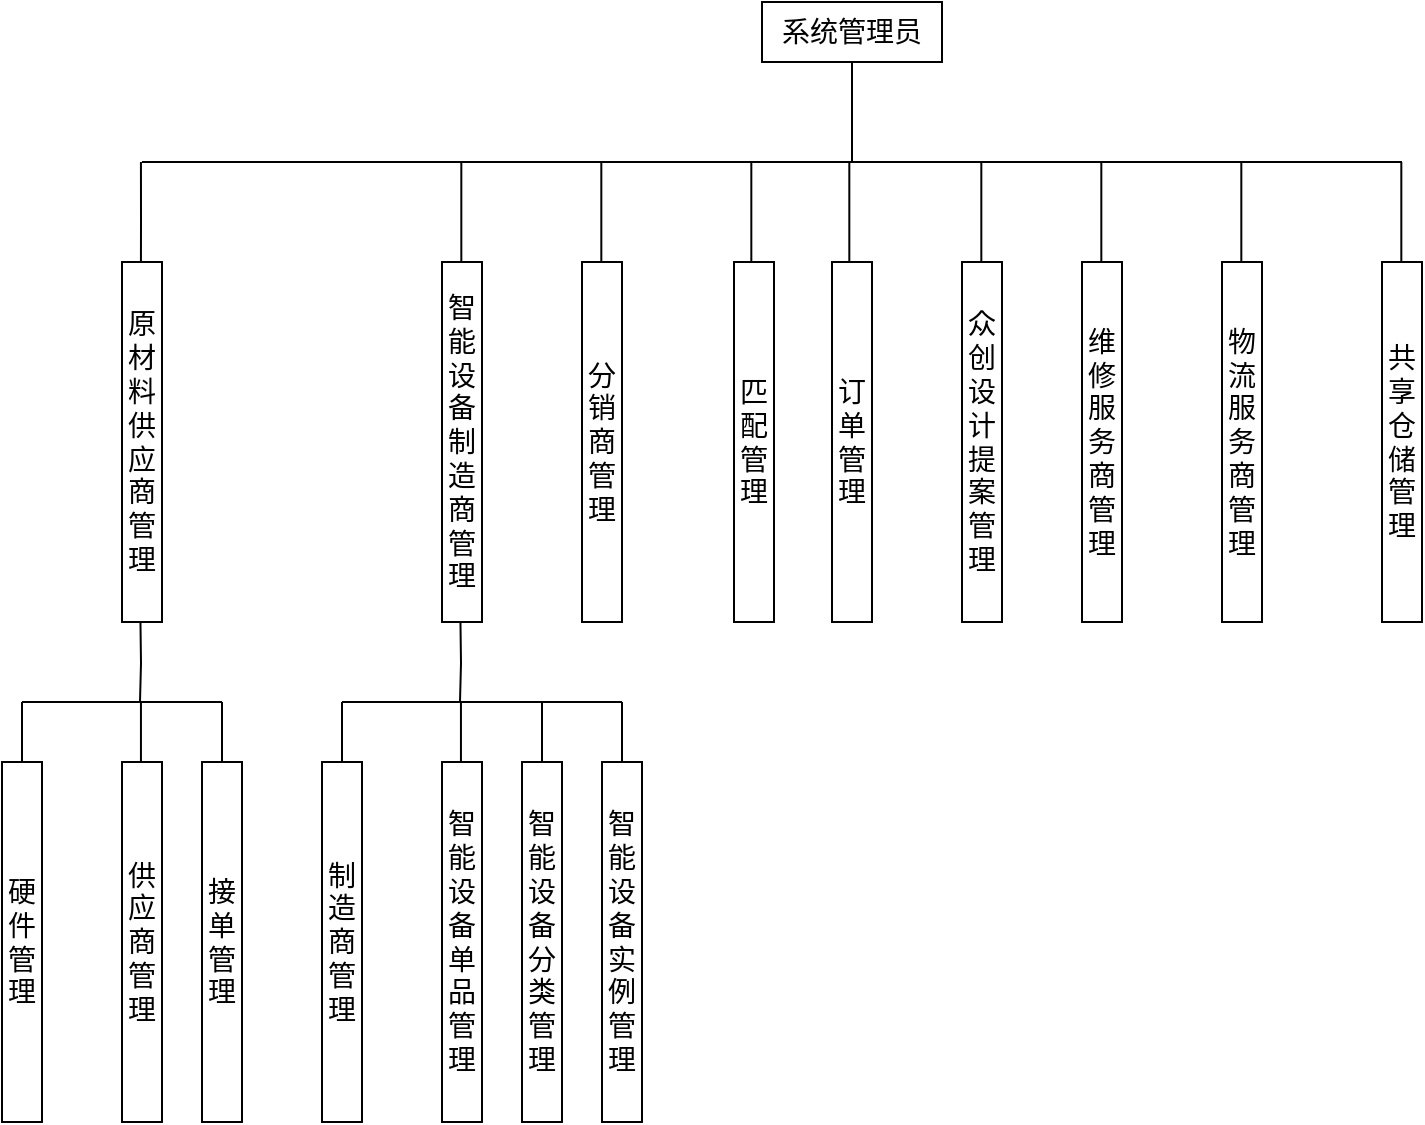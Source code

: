 <mxfile version="27.0.8">
  <diagram name="第 1 页" id="95vUgSC7T32fL4YjxQwA">
    <mxGraphModel dx="827" dy="483" grid="1" gridSize="10" guides="1" tooltips="1" connect="1" arrows="1" fold="1" page="1" pageScale="1" pageWidth="827" pageHeight="1169" math="0" shadow="0">
      <root>
        <mxCell id="0" />
        <mxCell id="1" parent="0" />
        <mxCell id="3dc5REjuBmrsL4gXMFOv-6" value="" style="endArrow=none;html=1;rounded=0;strokeColor=default;align=center;verticalAlign=middle;fontFamily=Helvetica;fontSize=11;fontColor=default;labelBackgroundColor=default;edgeStyle=orthogonalEdgeStyle;" edge="1" parent="1">
          <mxGeometry width="50" height="50" relative="1" as="geometry">
            <mxPoint x="70" y="130" as="sourcePoint" />
            <mxPoint x="700" y="130" as="targetPoint" />
          </mxGeometry>
        </mxCell>
        <mxCell id="3dc5REjuBmrsL4gXMFOv-49" value="" style="group" vertex="1" connectable="0" parent="1">
          <mxGeometry x="380" y="50" width="90" height="80" as="geometry" />
        </mxCell>
        <mxCell id="3dc5REjuBmrsL4gXMFOv-5" style="edgeStyle=orthogonalEdgeStyle;rounded=0;orthogonalLoop=1;jettySize=auto;html=1;exitX=0.5;exitY=1;exitDx=0;exitDy=0;endArrow=none;startFill=0;" edge="1" parent="3dc5REjuBmrsL4gXMFOv-49" source="3dc5REjuBmrsL4gXMFOv-2">
          <mxGeometry relative="1" as="geometry">
            <mxPoint x="45" y="80" as="targetPoint" />
          </mxGeometry>
        </mxCell>
        <mxCell id="3dc5REjuBmrsL4gXMFOv-2" value="&lt;font style=&quot;font-size: 14px;&quot;&gt;系统管理员&lt;/font&gt;" style="rounded=0;whiteSpace=wrap;html=1;" vertex="1" parent="3dc5REjuBmrsL4gXMFOv-49">
          <mxGeometry width="90" height="30" as="geometry" />
        </mxCell>
        <mxCell id="3dc5REjuBmrsL4gXMFOv-12" value="&lt;font style=&quot;font-size: 14px;&quot;&gt;分销商管理&lt;/font&gt;" style="rounded=0;whiteSpace=wrap;html=1;container=0;" vertex="1" parent="1">
          <mxGeometry x="290" y="180" width="20" height="180" as="geometry" />
        </mxCell>
        <mxCell id="3dc5REjuBmrsL4gXMFOv-16" value="&lt;span style=&quot;font-size: 14px;&quot;&gt;匹配管理&lt;/span&gt;" style="rounded=0;whiteSpace=wrap;html=1;container=0;" vertex="1" parent="1">
          <mxGeometry x="366" y="180" width="20" height="180" as="geometry" />
        </mxCell>
        <mxCell id="3dc5REjuBmrsL4gXMFOv-7" value="" style="endArrow=none;html=1;rounded=0;strokeColor=default;align=center;verticalAlign=middle;fontFamily=Helvetica;fontSize=11;fontColor=default;labelBackgroundColor=default;edgeStyle=orthogonalEdgeStyle;" edge="1" parent="1">
          <mxGeometry width="50" height="50" relative="1" as="geometry">
            <mxPoint x="69.47" y="180" as="sourcePoint" />
            <mxPoint x="69.47" y="130" as="targetPoint" />
            <Array as="points">
              <mxPoint x="69.47" y="160" />
              <mxPoint x="69.47" y="160" />
            </Array>
          </mxGeometry>
        </mxCell>
        <mxCell id="3dc5REjuBmrsL4gXMFOv-10" value="&lt;font style=&quot;font-size: 14px;&quot;&gt;原材料供应商管理&lt;/font&gt;" style="rounded=0;whiteSpace=wrap;html=1;container=0;" vertex="1" parent="1">
          <mxGeometry x="60" y="180" width="20" height="180" as="geometry" />
        </mxCell>
        <mxCell id="3dc5REjuBmrsL4gXMFOv-11" value="&lt;font style=&quot;font-size: 14px;&quot;&gt;智能设备制造商管理&lt;/font&gt;" style="rounded=0;whiteSpace=wrap;html=1;container=0;" vertex="1" parent="1">
          <mxGeometry x="220" y="180" width="20" height="180" as="geometry" />
        </mxCell>
        <mxCell id="3dc5REjuBmrsL4gXMFOv-22" value="&lt;span style=&quot;font-size: 14px;&quot;&gt;订单管理&lt;/span&gt;" style="rounded=0;whiteSpace=wrap;html=1;container=0;" vertex="1" parent="1">
          <mxGeometry x="415" y="180" width="20" height="180" as="geometry" />
        </mxCell>
        <mxCell id="3dc5REjuBmrsL4gXMFOv-39" value="&lt;span style=&quot;font-size: 14px;&quot;&gt;共享仓储管理&lt;/span&gt;" style="rounded=0;whiteSpace=wrap;html=1;container=0;" vertex="1" parent="1">
          <mxGeometry x="690" y="180" width="20" height="180" as="geometry" />
        </mxCell>
        <mxCell id="3dc5REjuBmrsL4gXMFOv-42" value="&lt;span style=&quot;font-size: 14px;&quot;&gt;物流服务商管理&lt;/span&gt;" style="rounded=0;whiteSpace=wrap;html=1;container=0;" vertex="1" parent="1">
          <mxGeometry x="610" y="180" width="20" height="180" as="geometry" />
        </mxCell>
        <mxCell id="3dc5REjuBmrsL4gXMFOv-45" value="&lt;span style=&quot;font-size: 14px;&quot;&gt;维修服务商管理&lt;/span&gt;" style="rounded=0;whiteSpace=wrap;html=1;container=0;" vertex="1" parent="1">
          <mxGeometry x="540" y="180" width="20" height="180" as="geometry" />
        </mxCell>
        <mxCell id="3dc5REjuBmrsL4gXMFOv-48" value="&lt;span style=&quot;font-size: 14px;&quot;&gt;众创设计提案管理&lt;/span&gt;" style="rounded=0;whiteSpace=wrap;html=1;container=0;" vertex="1" parent="1">
          <mxGeometry x="480" y="180" width="20" height="180" as="geometry" />
        </mxCell>
        <mxCell id="3dc5REjuBmrsL4gXMFOv-52" value="" style="endArrow=none;html=1;rounded=0;strokeColor=default;align=center;verticalAlign=middle;fontFamily=Helvetica;fontSize=11;fontColor=default;labelBackgroundColor=default;edgeStyle=orthogonalEdgeStyle;" edge="1" parent="1">
          <mxGeometry width="50" height="50" relative="1" as="geometry">
            <mxPoint x="229.66" y="180" as="sourcePoint" />
            <mxPoint x="229.66" y="130" as="targetPoint" />
          </mxGeometry>
        </mxCell>
        <mxCell id="3dc5REjuBmrsL4gXMFOv-53" value="" style="endArrow=none;html=1;rounded=0;strokeColor=default;align=center;verticalAlign=middle;fontFamily=Helvetica;fontSize=11;fontColor=default;labelBackgroundColor=default;edgeStyle=orthogonalEdgeStyle;" edge="1" parent="1">
          <mxGeometry width="50" height="50" relative="1" as="geometry">
            <mxPoint x="374.66" y="180" as="sourcePoint" />
            <mxPoint x="374.66" y="130" as="targetPoint" />
          </mxGeometry>
        </mxCell>
        <mxCell id="3dc5REjuBmrsL4gXMFOv-54" value="" style="endArrow=none;html=1;rounded=0;strokeColor=default;align=center;verticalAlign=middle;fontFamily=Helvetica;fontSize=11;fontColor=default;labelBackgroundColor=default;edgeStyle=orthogonalEdgeStyle;" edge="1" parent="1">
          <mxGeometry width="50" height="50" relative="1" as="geometry">
            <mxPoint x="299.66" y="180" as="sourcePoint" />
            <mxPoint x="299.66" y="130" as="targetPoint" />
          </mxGeometry>
        </mxCell>
        <mxCell id="3dc5REjuBmrsL4gXMFOv-55" value="" style="endArrow=none;html=1;rounded=0;strokeColor=default;align=center;verticalAlign=middle;fontFamily=Helvetica;fontSize=11;fontColor=default;labelBackgroundColor=default;edgeStyle=orthogonalEdgeStyle;" edge="1" parent="1">
          <mxGeometry width="50" height="50" relative="1" as="geometry">
            <mxPoint x="489.66" y="180" as="sourcePoint" />
            <mxPoint x="489.66" y="130" as="targetPoint" />
          </mxGeometry>
        </mxCell>
        <mxCell id="3dc5REjuBmrsL4gXMFOv-56" value="" style="endArrow=none;html=1;rounded=0;strokeColor=default;align=center;verticalAlign=middle;fontFamily=Helvetica;fontSize=11;fontColor=default;labelBackgroundColor=default;edgeStyle=orthogonalEdgeStyle;" edge="1" parent="1">
          <mxGeometry width="50" height="50" relative="1" as="geometry">
            <mxPoint x="549.66" y="180" as="sourcePoint" />
            <mxPoint x="549.66" y="130" as="targetPoint" />
          </mxGeometry>
        </mxCell>
        <mxCell id="3dc5REjuBmrsL4gXMFOv-57" value="" style="endArrow=none;html=1;rounded=0;strokeColor=default;align=center;verticalAlign=middle;fontFamily=Helvetica;fontSize=11;fontColor=default;labelBackgroundColor=default;edgeStyle=orthogonalEdgeStyle;" edge="1" parent="1">
          <mxGeometry width="50" height="50" relative="1" as="geometry">
            <mxPoint x="423.66" y="180" as="sourcePoint" />
            <mxPoint x="423.66" y="130" as="targetPoint" />
          </mxGeometry>
        </mxCell>
        <mxCell id="3dc5REjuBmrsL4gXMFOv-64" value="" style="endArrow=none;html=1;rounded=0;strokeColor=default;align=center;verticalAlign=middle;fontFamily=Helvetica;fontSize=11;fontColor=default;labelBackgroundColor=default;edgeStyle=orthogonalEdgeStyle;" edge="1" parent="1">
          <mxGeometry width="50" height="50" relative="1" as="geometry">
            <mxPoint x="619.66" y="180" as="sourcePoint" />
            <mxPoint x="619.66" y="130" as="targetPoint" />
          </mxGeometry>
        </mxCell>
        <mxCell id="3dc5REjuBmrsL4gXMFOv-65" value="" style="endArrow=none;html=1;rounded=0;strokeColor=default;align=center;verticalAlign=middle;fontFamily=Helvetica;fontSize=11;fontColor=default;labelBackgroundColor=default;edgeStyle=orthogonalEdgeStyle;" edge="1" parent="1">
          <mxGeometry width="50" height="50" relative="1" as="geometry">
            <mxPoint x="699.66" y="180" as="sourcePoint" />
            <mxPoint x="699.66" y="130" as="targetPoint" />
          </mxGeometry>
        </mxCell>
        <mxCell id="3dc5REjuBmrsL4gXMFOv-83" value="" style="group" vertex="1" connectable="0" parent="1">
          <mxGeometry y="360" width="120" height="250" as="geometry" />
        </mxCell>
        <mxCell id="3dc5REjuBmrsL4gXMFOv-70" value="" style="endArrow=none;html=1;rounded=0;strokeColor=default;align=center;verticalAlign=middle;fontFamily=Helvetica;fontSize=11;fontColor=default;labelBackgroundColor=default;edgeStyle=orthogonalEdgeStyle;" edge="1" parent="3dc5REjuBmrsL4gXMFOv-83">
          <mxGeometry width="50" height="50" relative="1" as="geometry">
            <mxPoint x="69" y="40" as="sourcePoint" />
            <mxPoint x="69.23" as="targetPoint" />
          </mxGeometry>
        </mxCell>
        <mxCell id="3dc5REjuBmrsL4gXMFOv-71" value="" style="endArrow=none;html=1;rounded=0;strokeColor=default;align=center;verticalAlign=middle;fontFamily=Helvetica;fontSize=11;fontColor=default;labelBackgroundColor=default;edgeStyle=orthogonalEdgeStyle;" edge="1" parent="3dc5REjuBmrsL4gXMFOv-83">
          <mxGeometry width="50" height="50" relative="1" as="geometry">
            <mxPoint x="10" y="40" as="sourcePoint" />
            <mxPoint x="110" y="40" as="targetPoint" />
          </mxGeometry>
        </mxCell>
        <mxCell id="3dc5REjuBmrsL4gXMFOv-75" value="" style="endArrow=none;html=1;rounded=0;strokeColor=default;align=center;verticalAlign=middle;fontFamily=Helvetica;fontSize=11;fontColor=default;labelBackgroundColor=default;edgeStyle=orthogonalEdgeStyle;" edge="1" parent="3dc5REjuBmrsL4gXMFOv-83">
          <mxGeometry width="50" height="50" relative="1" as="geometry">
            <mxPoint x="10" y="70" as="sourcePoint" />
            <mxPoint x="10" y="40" as="targetPoint" />
          </mxGeometry>
        </mxCell>
        <mxCell id="3dc5REjuBmrsL4gXMFOv-76" value="" style="endArrow=none;html=1;rounded=0;strokeColor=default;align=center;verticalAlign=middle;fontFamily=Helvetica;fontSize=11;fontColor=default;labelBackgroundColor=default;edgeStyle=orthogonalEdgeStyle;" edge="1" parent="3dc5REjuBmrsL4gXMFOv-83">
          <mxGeometry width="50" height="50" relative="1" as="geometry">
            <mxPoint x="69.47" y="70" as="sourcePoint" />
            <mxPoint x="69.47" y="40" as="targetPoint" />
          </mxGeometry>
        </mxCell>
        <mxCell id="3dc5REjuBmrsL4gXMFOv-77" value="" style="endArrow=none;html=1;rounded=0;strokeColor=default;align=center;verticalAlign=middle;fontFamily=Helvetica;fontSize=11;fontColor=default;labelBackgroundColor=default;edgeStyle=orthogonalEdgeStyle;" edge="1" parent="3dc5REjuBmrsL4gXMFOv-83">
          <mxGeometry width="50" height="50" relative="1" as="geometry">
            <mxPoint x="110" y="70" as="sourcePoint" />
            <mxPoint x="110" y="40" as="targetPoint" />
          </mxGeometry>
        </mxCell>
        <mxCell id="3dc5REjuBmrsL4gXMFOv-78" value="&lt;font style=&quot;font-size: 14px;&quot;&gt;硬件管理&lt;/font&gt;" style="rounded=0;whiteSpace=wrap;html=1;container=0;" vertex="1" parent="3dc5REjuBmrsL4gXMFOv-83">
          <mxGeometry y="70" width="20" height="180" as="geometry" />
        </mxCell>
        <mxCell id="3dc5REjuBmrsL4gXMFOv-79" value="&lt;font style=&quot;font-size: 14px;&quot;&gt;接单管理&lt;/font&gt;" style="rounded=0;whiteSpace=wrap;html=1;container=0;" vertex="1" parent="3dc5REjuBmrsL4gXMFOv-83">
          <mxGeometry x="100" y="70" width="20" height="180" as="geometry" />
        </mxCell>
        <mxCell id="3dc5REjuBmrsL4gXMFOv-80" value="&lt;font style=&quot;font-size: 14px;&quot;&gt;供应商管理&lt;/font&gt;" style="rounded=0;whiteSpace=wrap;html=1;container=0;" vertex="1" parent="3dc5REjuBmrsL4gXMFOv-83">
          <mxGeometry x="60" y="70" width="20" height="180" as="geometry" />
        </mxCell>
        <mxCell id="3dc5REjuBmrsL4gXMFOv-84" value="" style="group" vertex="1" connectable="0" parent="1">
          <mxGeometry x="160" y="360" width="120" height="250" as="geometry" />
        </mxCell>
        <mxCell id="3dc5REjuBmrsL4gXMFOv-85" value="" style="endArrow=none;html=1;rounded=0;strokeColor=default;align=center;verticalAlign=middle;fontFamily=Helvetica;fontSize=11;fontColor=default;labelBackgroundColor=default;edgeStyle=orthogonalEdgeStyle;" edge="1" parent="3dc5REjuBmrsL4gXMFOv-84">
          <mxGeometry width="50" height="50" relative="1" as="geometry">
            <mxPoint x="69" y="40" as="sourcePoint" />
            <mxPoint x="69.23" as="targetPoint" />
          </mxGeometry>
        </mxCell>
        <mxCell id="3dc5REjuBmrsL4gXMFOv-86" value="" style="endArrow=none;html=1;rounded=0;strokeColor=default;align=center;verticalAlign=middle;fontFamily=Helvetica;fontSize=11;fontColor=default;labelBackgroundColor=default;edgeStyle=orthogonalEdgeStyle;" edge="1" parent="3dc5REjuBmrsL4gXMFOv-84">
          <mxGeometry width="50" height="50" relative="1" as="geometry">
            <mxPoint x="10" y="40" as="sourcePoint" />
            <mxPoint x="150" y="40" as="targetPoint" />
          </mxGeometry>
        </mxCell>
        <mxCell id="3dc5REjuBmrsL4gXMFOv-87" value="" style="endArrow=none;html=1;rounded=0;strokeColor=default;align=center;verticalAlign=middle;fontFamily=Helvetica;fontSize=11;fontColor=default;labelBackgroundColor=default;edgeStyle=orthogonalEdgeStyle;" edge="1" parent="3dc5REjuBmrsL4gXMFOv-84">
          <mxGeometry width="50" height="50" relative="1" as="geometry">
            <mxPoint x="10" y="70" as="sourcePoint" />
            <mxPoint x="10" y="40" as="targetPoint" />
          </mxGeometry>
        </mxCell>
        <mxCell id="3dc5REjuBmrsL4gXMFOv-88" value="" style="endArrow=none;html=1;rounded=0;strokeColor=default;align=center;verticalAlign=middle;fontFamily=Helvetica;fontSize=11;fontColor=default;labelBackgroundColor=default;edgeStyle=orthogonalEdgeStyle;" edge="1" parent="3dc5REjuBmrsL4gXMFOv-84">
          <mxGeometry width="50" height="50" relative="1" as="geometry">
            <mxPoint x="69.47" y="70" as="sourcePoint" />
            <mxPoint x="69.47" y="40" as="targetPoint" />
          </mxGeometry>
        </mxCell>
        <mxCell id="3dc5REjuBmrsL4gXMFOv-89" value="" style="endArrow=none;html=1;rounded=0;strokeColor=default;align=center;verticalAlign=middle;fontFamily=Helvetica;fontSize=11;fontColor=default;labelBackgroundColor=default;edgeStyle=orthogonalEdgeStyle;" edge="1" parent="3dc5REjuBmrsL4gXMFOv-84">
          <mxGeometry width="50" height="50" relative="1" as="geometry">
            <mxPoint x="110" y="70" as="sourcePoint" />
            <mxPoint x="110" y="40" as="targetPoint" />
          </mxGeometry>
        </mxCell>
        <mxCell id="3dc5REjuBmrsL4gXMFOv-90" value="&lt;font style=&quot;font-size: 14px;&quot;&gt;制造商管理&lt;/font&gt;" style="rounded=0;whiteSpace=wrap;html=1;container=0;" vertex="1" parent="3dc5REjuBmrsL4gXMFOv-84">
          <mxGeometry y="70" width="20" height="180" as="geometry" />
        </mxCell>
        <mxCell id="3dc5REjuBmrsL4gXMFOv-91" value="&lt;font style=&quot;font-size: 14px;&quot;&gt;智能设备分类管理&lt;/font&gt;" style="rounded=0;whiteSpace=wrap;html=1;container=0;" vertex="1" parent="3dc5REjuBmrsL4gXMFOv-84">
          <mxGeometry x="100" y="70" width="20" height="180" as="geometry" />
        </mxCell>
        <mxCell id="3dc5REjuBmrsL4gXMFOv-92" value="&lt;font style=&quot;font-size: 14px;&quot;&gt;智能设备单品管理&lt;/font&gt;" style="rounded=0;whiteSpace=wrap;html=1;container=0;" vertex="1" parent="3dc5REjuBmrsL4gXMFOv-84">
          <mxGeometry x="60" y="70" width="20" height="180" as="geometry" />
        </mxCell>
        <mxCell id="3dc5REjuBmrsL4gXMFOv-94" value="" style="endArrow=none;html=1;rounded=0;strokeColor=default;align=center;verticalAlign=middle;fontFamily=Helvetica;fontSize=11;fontColor=default;labelBackgroundColor=default;edgeStyle=orthogonalEdgeStyle;" edge="1" parent="1">
          <mxGeometry width="50" height="50" relative="1" as="geometry">
            <mxPoint x="310" y="430" as="sourcePoint" />
            <mxPoint x="310" y="400" as="targetPoint" />
          </mxGeometry>
        </mxCell>
        <mxCell id="3dc5REjuBmrsL4gXMFOv-95" value="&lt;font style=&quot;font-size: 14px;&quot;&gt;智能设备实例管理&lt;/font&gt;" style="rounded=0;whiteSpace=wrap;html=1;container=0;" vertex="1" parent="1">
          <mxGeometry x="300" y="430" width="20" height="180" as="geometry" />
        </mxCell>
      </root>
    </mxGraphModel>
  </diagram>
</mxfile>
